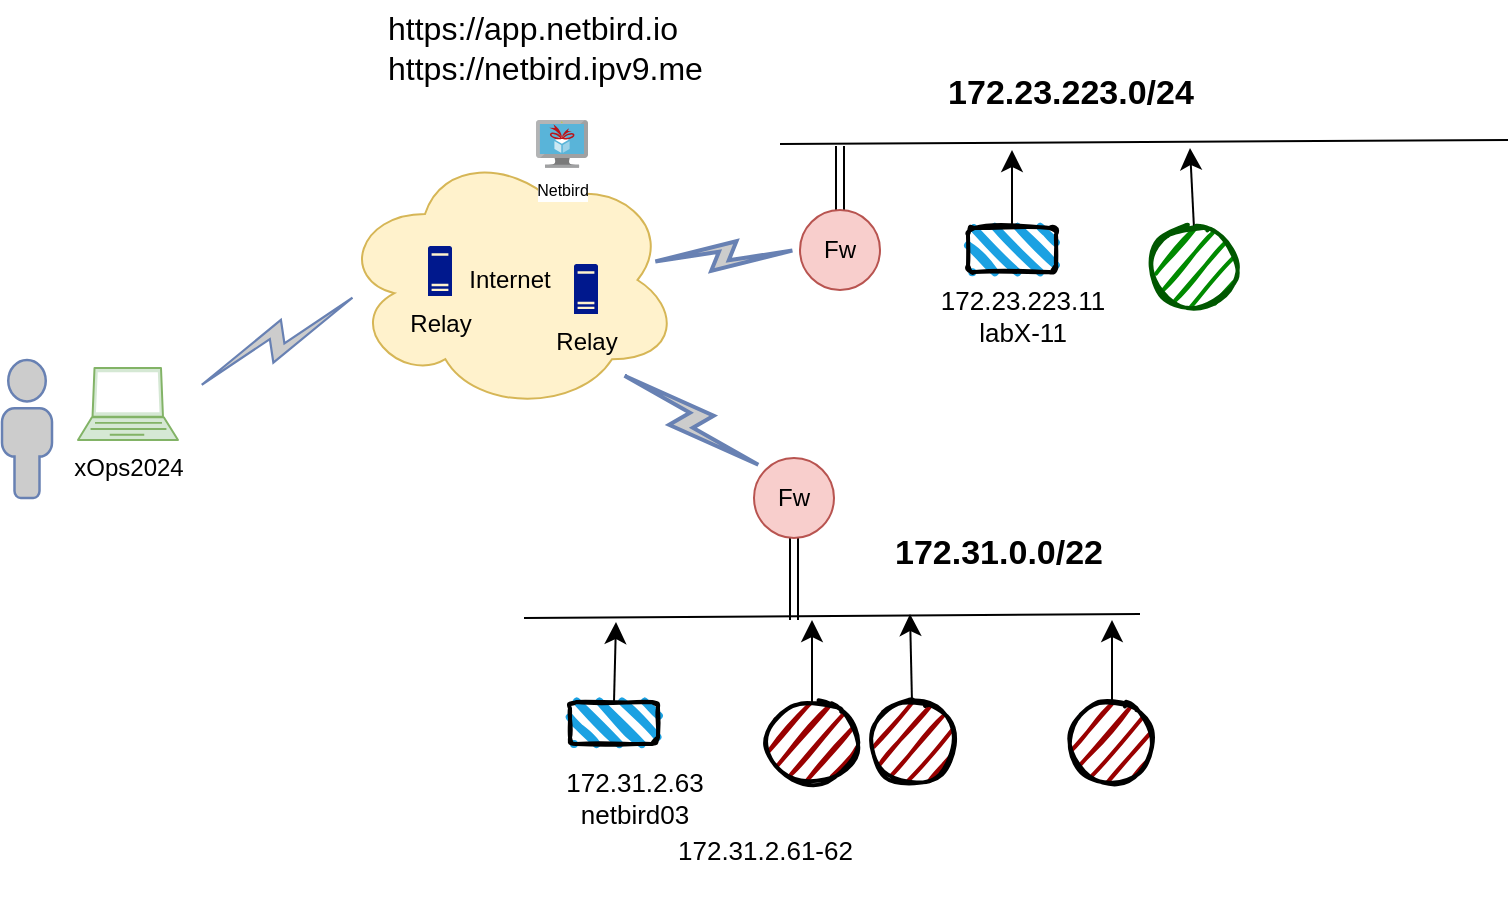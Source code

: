 <mxfile version="24.5.2" type="github">
  <diagram name="Page-1" id="_aEBt2x7KC-kYig_-Kjo">
    <mxGraphModel dx="1188" dy="1042" grid="0" gridSize="10" guides="1" tooltips="1" connect="1" arrows="1" fold="1" page="0" pageScale="1" pageWidth="850" pageHeight="1100" math="0" shadow="0">
      <root>
        <mxCell id="0" />
        <mxCell id="1" parent="0" />
        <mxCell id="ORbbMhd3TZm8tsN30WiI-2" value="Internet" style="ellipse;shape=cloud;whiteSpace=wrap;html=1;fillColor=#fff2cc;strokeColor=#d6b656;" vertex="1" parent="1">
          <mxGeometry x="433" y="-183" width="170" height="132" as="geometry" />
        </mxCell>
        <mxCell id="ORbbMhd3TZm8tsN30WiI-7" style="edgeStyle=none;curved=1;rounded=0;orthogonalLoop=1;jettySize=auto;html=1;exitX=0.5;exitY=1;exitDx=0;exitDy=0;fontSize=12;shape=link;" edge="1" parent="1" source="ORbbMhd3TZm8tsN30WiI-3">
          <mxGeometry relative="1" as="geometry">
            <mxPoint x="660" y="53" as="targetPoint" />
          </mxGeometry>
        </mxCell>
        <mxCell id="ORbbMhd3TZm8tsN30WiI-3" value="Fw" style="ellipse;whiteSpace=wrap;html=1;aspect=fixed;fillColor=#f8cecc;strokeColor=#b85450;" vertex="1" parent="1">
          <mxGeometry x="640" y="-28" width="40" height="40" as="geometry" />
        </mxCell>
        <mxCell id="ORbbMhd3TZm8tsN30WiI-4" value="" style="endArrow=none;html=1;rounded=0;fontSize=12;startSize=8;endSize=8;curved=1;" edge="1" parent="1">
          <mxGeometry width="50" height="50" relative="1" as="geometry">
            <mxPoint x="525" y="52" as="sourcePoint" />
            <mxPoint x="833" y="50" as="targetPoint" />
          </mxGeometry>
        </mxCell>
        <mxCell id="ORbbMhd3TZm8tsN30WiI-8" style="edgeStyle=none;curved=1;rounded=0;orthogonalLoop=1;jettySize=auto;html=1;exitX=0.5;exitY=0;exitDx=0;exitDy=0;fontSize=12;startSize=8;endSize=8;" edge="1" parent="1" source="ORbbMhd3TZm8tsN30WiI-5">
          <mxGeometry relative="1" as="geometry">
            <mxPoint x="571" y="54" as="targetPoint" />
          </mxGeometry>
        </mxCell>
        <mxCell id="ORbbMhd3TZm8tsN30WiI-5" value="" style="rounded=1;whiteSpace=wrap;html=1;strokeWidth=2;fillWeight=4;hachureGap=8;hachureAngle=45;fillColor=#1ba1e2;sketch=1;" vertex="1" parent="1">
          <mxGeometry x="548" y="94" width="44" height="21" as="geometry" />
        </mxCell>
        <mxCell id="ORbbMhd3TZm8tsN30WiI-13" style="edgeStyle=none;curved=1;rounded=0;orthogonalLoop=1;jettySize=auto;html=1;exitX=0.5;exitY=0;exitDx=0;exitDy=0;fontSize=12;startSize=8;endSize=8;" edge="1" parent="1" source="ORbbMhd3TZm8tsN30WiI-9">
          <mxGeometry relative="1" as="geometry">
            <mxPoint x="669" y="53" as="targetPoint" />
          </mxGeometry>
        </mxCell>
        <mxCell id="ORbbMhd3TZm8tsN30WiI-9" value="" style="ellipse;whiteSpace=wrap;html=1;strokeWidth=2;fillWeight=2;hachureGap=8;fillColor=#990000;fillStyle=dots;sketch=1;" vertex="1" parent="1">
          <mxGeometry x="647" y="94" width="44" height="40" as="geometry" />
        </mxCell>
        <mxCell id="ORbbMhd3TZm8tsN30WiI-12" style="edgeStyle=none;curved=1;rounded=0;orthogonalLoop=1;jettySize=auto;html=1;exitX=0.5;exitY=0;exitDx=0;exitDy=0;fontSize=12;startSize=8;endSize=8;" edge="1" parent="1" source="ORbbMhd3TZm8tsN30WiI-10">
          <mxGeometry relative="1" as="geometry">
            <mxPoint x="718" y="50" as="targetPoint" />
          </mxGeometry>
        </mxCell>
        <mxCell id="ORbbMhd3TZm8tsN30WiI-10" value="" style="ellipse;whiteSpace=wrap;html=1;strokeWidth=2;fillWeight=2;hachureGap=8;fillColor=#990000;fillStyle=dots;sketch=1;" vertex="1" parent="1">
          <mxGeometry x="697" y="94" width="44" height="40" as="geometry" />
        </mxCell>
        <mxCell id="ORbbMhd3TZm8tsN30WiI-15" value="172.31.0.0/22" style="text;strokeColor=none;fillColor=none;html=1;fontSize=17;fontStyle=1;verticalAlign=middle;align=center;" vertex="1" parent="1">
          <mxGeometry x="683" y="-1" width="158" height="42" as="geometry" />
        </mxCell>
        <mxCell id="ORbbMhd3TZm8tsN30WiI-17" value="Netbird" style="image;sketch=0;aspect=fixed;html=1;points=[];align=center;fontSize=8;image=img/lib/mscae/Free_Services.svg;" vertex="1" parent="1">
          <mxGeometry x="531" y="-197" width="26" height="23.92" as="geometry" />
        </mxCell>
        <mxCell id="ORbbMhd3TZm8tsN30WiI-18" value="xOps2024" style="verticalAlign=top;verticalLabelPosition=bottom;labelPosition=center;align=center;html=1;outlineConnect=0;fillColor=#d5e8d4;strokeColor=#82b366;gradientDirection=north;strokeWidth=2;shape=mxgraph.networks.laptop;" vertex="1" parent="1">
          <mxGeometry x="302" y="-73" width="50" height="36" as="geometry" />
        </mxCell>
        <mxCell id="ORbbMhd3TZm8tsN30WiI-19" value="" style="fontColor=#0066CC;verticalAlign=top;verticalLabelPosition=bottom;labelPosition=center;align=center;html=1;outlineConnect=0;fillColor=#CCCCCC;strokeColor=#6881B3;gradientColor=none;gradientDirection=north;strokeWidth=2;shape=mxgraph.networks.user_male;" vertex="1" parent="1">
          <mxGeometry x="264" y="-77" width="25" height="69" as="geometry" />
        </mxCell>
        <mxCell id="ORbbMhd3TZm8tsN30WiI-20" value="" style="fontColor=#0066CC;verticalAlign=top;verticalLabelPosition=bottom;labelPosition=center;align=center;html=1;outlineConnect=0;fillColor=#CCCCCC;strokeColor=#6881B3;gradientColor=none;gradientDirection=north;strokeWidth=2;shape=mxgraph.networks.comm_link;rotation=60;" vertex="1" parent="1">
          <mxGeometry x="393.28" y="-129.87" width="16.57" height="87" as="geometry" />
        </mxCell>
        <mxCell id="ORbbMhd3TZm8tsN30WiI-21" value="&lt;span style=&quot;caret-color: rgb(0, 0, 0); color: rgb(0, 0, 0); font-family: helvetica, arial, verdana, sans-serif; font-size: 13px; font-style: normal; font-variant-caps: normal; font-weight: 300; letter-spacing: normal; orphans: auto; text-align: right; text-indent: 0px; text-transform: none; white-space: normal; widows: auto; word-spacing: 0px; -webkit-text-stroke-width: 0px; background-color: rgb(255, 255, 255); text-decoration: none; display: inline !important; float: none;&quot;&gt;172.31.2.61-62&lt;/span&gt;" style="text;whiteSpace=wrap;html=1;" vertex="1" parent="1">
          <mxGeometry x="600" y="154" width="97" height="38" as="geometry" />
        </mxCell>
        <mxCell id="ORbbMhd3TZm8tsN30WiI-22" value="" style="ellipse;whiteSpace=wrap;html=1;strokeWidth=2;fillWeight=2;hachureGap=8;fillColor=#990000;fillStyle=dots;sketch=1;" vertex="1" parent="1">
          <mxGeometry x="797" y="94" width="44" height="40" as="geometry" />
        </mxCell>
        <mxCell id="ORbbMhd3TZm8tsN30WiI-23" style="edgeStyle=none;curved=1;rounded=0;orthogonalLoop=1;jettySize=auto;html=1;exitX=0.5;exitY=0;exitDx=0;exitDy=0;fontSize=12;startSize=8;endSize=8;" edge="1" parent="1" source="ORbbMhd3TZm8tsN30WiI-22">
          <mxGeometry relative="1" as="geometry">
            <mxPoint x="819" y="53" as="targetPoint" />
          </mxGeometry>
        </mxCell>
        <mxCell id="ORbbMhd3TZm8tsN30WiI-25" value="https://app.netbird.io&lt;div&gt;https://netbird.ipv9.me&lt;/div&gt;" style="text;html=1;align=left;verticalAlign=middle;whiteSpace=wrap;rounded=0;fontSize=16;" vertex="1" parent="1">
          <mxGeometry x="455" y="-257" width="178" height="48" as="geometry" />
        </mxCell>
        <mxCell id="ORbbMhd3TZm8tsN30WiI-27" value="Relay" style="sketch=0;aspect=fixed;pointerEvents=1;shadow=0;dashed=0;html=1;strokeColor=none;labelPosition=center;verticalLabelPosition=bottom;verticalAlign=top;align=center;fillColor=#00188D;shape=mxgraph.mscae.enterprise.server_generic" vertex="1" parent="1">
          <mxGeometry x="477" y="-134" width="12" height="25" as="geometry" />
        </mxCell>
        <mxCell id="ORbbMhd3TZm8tsN30WiI-30" value="Relay" style="sketch=0;aspect=fixed;pointerEvents=1;shadow=0;dashed=0;html=1;strokeColor=none;labelPosition=center;verticalLabelPosition=bottom;verticalAlign=top;align=center;fillColor=#00188D;shape=mxgraph.mscae.enterprise.server_generic" vertex="1" parent="1">
          <mxGeometry x="550" y="-125" width="12" height="25" as="geometry" />
        </mxCell>
        <mxCell id="ORbbMhd3TZm8tsN30WiI-31" style="edgeStyle=none;curved=1;rounded=0;orthogonalLoop=1;jettySize=auto;html=1;exitX=0.5;exitY=0;exitDx=0;exitDy=0;fontSize=12;shape=link;" edge="1" parent="1" source="ORbbMhd3TZm8tsN30WiI-32">
          <mxGeometry relative="1" as="geometry">
            <mxPoint x="683" y="-184" as="targetPoint" />
          </mxGeometry>
        </mxCell>
        <mxCell id="ORbbMhd3TZm8tsN30WiI-32" value="Fw" style="ellipse;whiteSpace=wrap;html=1;aspect=fixed;fillColor=#f8cecc;strokeColor=#b85450;" vertex="1" parent="1">
          <mxGeometry x="663" y="-152" width="40" height="40" as="geometry" />
        </mxCell>
        <mxCell id="ORbbMhd3TZm8tsN30WiI-33" value="" style="endArrow=none;html=1;rounded=0;fontSize=12;startSize=8;endSize=8;curved=1;" edge="1" parent="1">
          <mxGeometry width="50" height="50" relative="1" as="geometry">
            <mxPoint x="653" y="-185" as="sourcePoint" />
            <mxPoint x="1017" y="-187" as="targetPoint" />
          </mxGeometry>
        </mxCell>
        <mxCell id="ORbbMhd3TZm8tsN30WiI-34" style="edgeStyle=none;curved=1;rounded=0;orthogonalLoop=1;jettySize=auto;html=1;exitX=0.5;exitY=0;exitDx=0;exitDy=0;fontSize=12;startSize=8;endSize=8;" edge="1" parent="1" source="ORbbMhd3TZm8tsN30WiI-35">
          <mxGeometry relative="1" as="geometry">
            <mxPoint x="769" y="-182" as="targetPoint" />
          </mxGeometry>
        </mxCell>
        <mxCell id="ORbbMhd3TZm8tsN30WiI-35" value="" style="rounded=1;whiteSpace=wrap;html=1;strokeWidth=2;fillWeight=4;hachureGap=8;hachureAngle=45;fillColor=#1ba1e2;sketch=1;" vertex="1" parent="1">
          <mxGeometry x="747" y="-143" width="44" height="22" as="geometry" />
        </mxCell>
        <mxCell id="ORbbMhd3TZm8tsN30WiI-36" style="edgeStyle=none;curved=1;rounded=0;orthogonalLoop=1;jettySize=auto;html=1;exitX=0.5;exitY=0;exitDx=0;exitDy=0;fontSize=12;startSize=8;endSize=8;" edge="1" parent="1" source="ORbbMhd3TZm8tsN30WiI-37">
          <mxGeometry relative="1" as="geometry">
            <mxPoint x="858" y="-183" as="targetPoint" />
          </mxGeometry>
        </mxCell>
        <mxCell id="ORbbMhd3TZm8tsN30WiI-37" value="" style="ellipse;whiteSpace=wrap;html=1;strokeWidth=2;fillWeight=2;hachureGap=8;fillColor=#008a00;fillStyle=dots;sketch=1;strokeColor=#005700;fontColor=#ffffff;" vertex="1" parent="1">
          <mxGeometry x="838" y="-143" width="44" height="40" as="geometry" />
        </mxCell>
        <mxCell id="ORbbMhd3TZm8tsN30WiI-41" value="172.23.223.0/24" style="text;strokeColor=none;fillColor=none;html=1;fontSize=17;fontStyle=1;verticalAlign=middle;align=center;" vertex="1" parent="1">
          <mxGeometry x="719" y="-231" width="158" height="42" as="geometry" />
        </mxCell>
        <mxCell id="ORbbMhd3TZm8tsN30WiI-42" value="&lt;span style=&quot;caret-color: rgb(0, 0, 0); color: rgb(0, 0, 0); font-family: helvetica, arial, verdana, sans-serif; font-size: 13px; font-style: normal; font-variant-caps: normal; font-weight: 300; letter-spacing: normal; text-indent: 0px; text-transform: none; white-space: normal; word-spacing: 0px; -webkit-text-stroke-width: 0px; background-color: rgb(255, 255, 255); text-decoration: none; float: none; display: inline !important;&quot;&gt;172.23.223.11&lt;/span&gt;&lt;div style=&quot;&quot;&gt;&lt;font face=&quot;helvetica, arial, verdana, sans-serif&quot;&gt;&lt;span style=&quot;font-size: 13px;&quot;&gt;labX-11&lt;/span&gt;&lt;/font&gt;&lt;/div&gt;" style="text;whiteSpace=wrap;html=1;align=center;" vertex="1" parent="1">
          <mxGeometry x="733" y="-121" width="83" height="38" as="geometry" />
        </mxCell>
        <mxCell id="ORbbMhd3TZm8tsN30WiI-47" value="" style="html=1;outlineConnect=0;fillColor=#CCCCCC;strokeColor=#6881B3;gradientColor=none;gradientDirection=north;strokeWidth=2;shape=mxgraph.networks.comm_link_edge;html=1;rounded=0;fontSize=12;startSize=8;endSize=8;curved=1;exitX=0.905;exitY=0.432;exitDx=0;exitDy=0;exitPerimeter=0;entryX=0;entryY=0.5;entryDx=0;entryDy=0;" edge="1" parent="1" source="ORbbMhd3TZm8tsN30WiI-2" target="ORbbMhd3TZm8tsN30WiI-32">
          <mxGeometry width="100" height="100" relative="1" as="geometry">
            <mxPoint x="758" y="17" as="sourcePoint" />
            <mxPoint x="858" y="-83" as="targetPoint" />
          </mxGeometry>
        </mxCell>
        <mxCell id="ORbbMhd3TZm8tsN30WiI-48" value="" style="html=1;outlineConnect=0;fillColor=#CCCCCC;strokeColor=#6881B3;gradientColor=none;gradientDirection=north;strokeWidth=2;shape=mxgraph.networks.comm_link_edge;html=1;rounded=0;fontSize=12;startSize=8;endSize=8;curved=1;exitX=0.815;exitY=0.844;exitDx=0;exitDy=0;exitPerimeter=0;entryX=0;entryY=0;entryDx=0;entryDy=0;" edge="1" parent="1" source="ORbbMhd3TZm8tsN30WiI-2" target="ORbbMhd3TZm8tsN30WiI-3">
          <mxGeometry width="100" height="100" relative="1" as="geometry">
            <mxPoint x="597" y="-116" as="sourcePoint" />
            <mxPoint x="671" y="-117" as="targetPoint" />
          </mxGeometry>
        </mxCell>
        <mxCell id="ORbbMhd3TZm8tsN30WiI-49" value="&lt;span style=&quot;caret-color: rgb(0, 0, 0); color: rgb(0, 0, 0); font-family: helvetica, arial, verdana, sans-serif; font-size: 13px; font-style: normal; font-variant-caps: normal; font-weight: 300; letter-spacing: normal; text-indent: 0px; text-transform: none; white-space: normal; word-spacing: 0px; -webkit-text-stroke-width: 0px; background-color: rgb(255, 255, 255); text-decoration: none; float: none; display: inline !important;&quot;&gt;172.31.2.63&lt;/span&gt;&lt;div style=&quot;&quot;&gt;&lt;font face=&quot;helvetica, arial, verdana, sans-serif&quot;&gt;&lt;span style=&quot;font-size: 13px;&quot;&gt;netbird03&lt;/span&gt;&lt;/font&gt;&lt;/div&gt;" style="text;whiteSpace=wrap;html=1;align=center;" vertex="1" parent="1">
          <mxGeometry x="539" y="120" width="83" height="38" as="geometry" />
        </mxCell>
      </root>
    </mxGraphModel>
  </diagram>
</mxfile>
